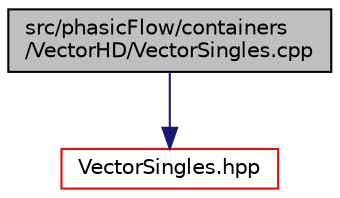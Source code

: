 digraph "src/phasicFlow/containers/VectorHD/VectorSingles.cpp"
{
 // LATEX_PDF_SIZE
  edge [fontname="Helvetica",fontsize="10",labelfontname="Helvetica",labelfontsize="10"];
  node [fontname="Helvetica",fontsize="10",shape=record];
  Node1 [label="src/phasicFlow/containers\l/VectorHD/VectorSingles.cpp",height=0.2,width=0.4,color="black", fillcolor="grey75", style="filled", fontcolor="black",tooltip=" "];
  Node1 -> Node2 [color="midnightblue",fontsize="10",style="solid",fontname="Helvetica"];
  Node2 [label="VectorSingles.hpp",height=0.2,width=0.4,color="red", fillcolor="white", style="filled",URL="$VectorSingles_8hpp.html",tooltip=" "];
}
